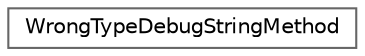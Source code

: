 digraph "Graphical Class Hierarchy"
{
 // LATEX_PDF_SIZE
  bgcolor="transparent";
  edge [fontname=Helvetica,fontsize=10,labelfontname=Helvetica,labelfontsize=10];
  node [fontname=Helvetica,fontsize=10,shape=box,height=0.2,width=0.4];
  rankdir="LR";
  Node0 [id="Node000000",label="WrongTypeDebugStringMethod",height=0.2,width=0.4,color="grey40", fillcolor="white", style="filled",URL="$struct_wrong_type_debug_string_method.html",tooltip=" "];
}
